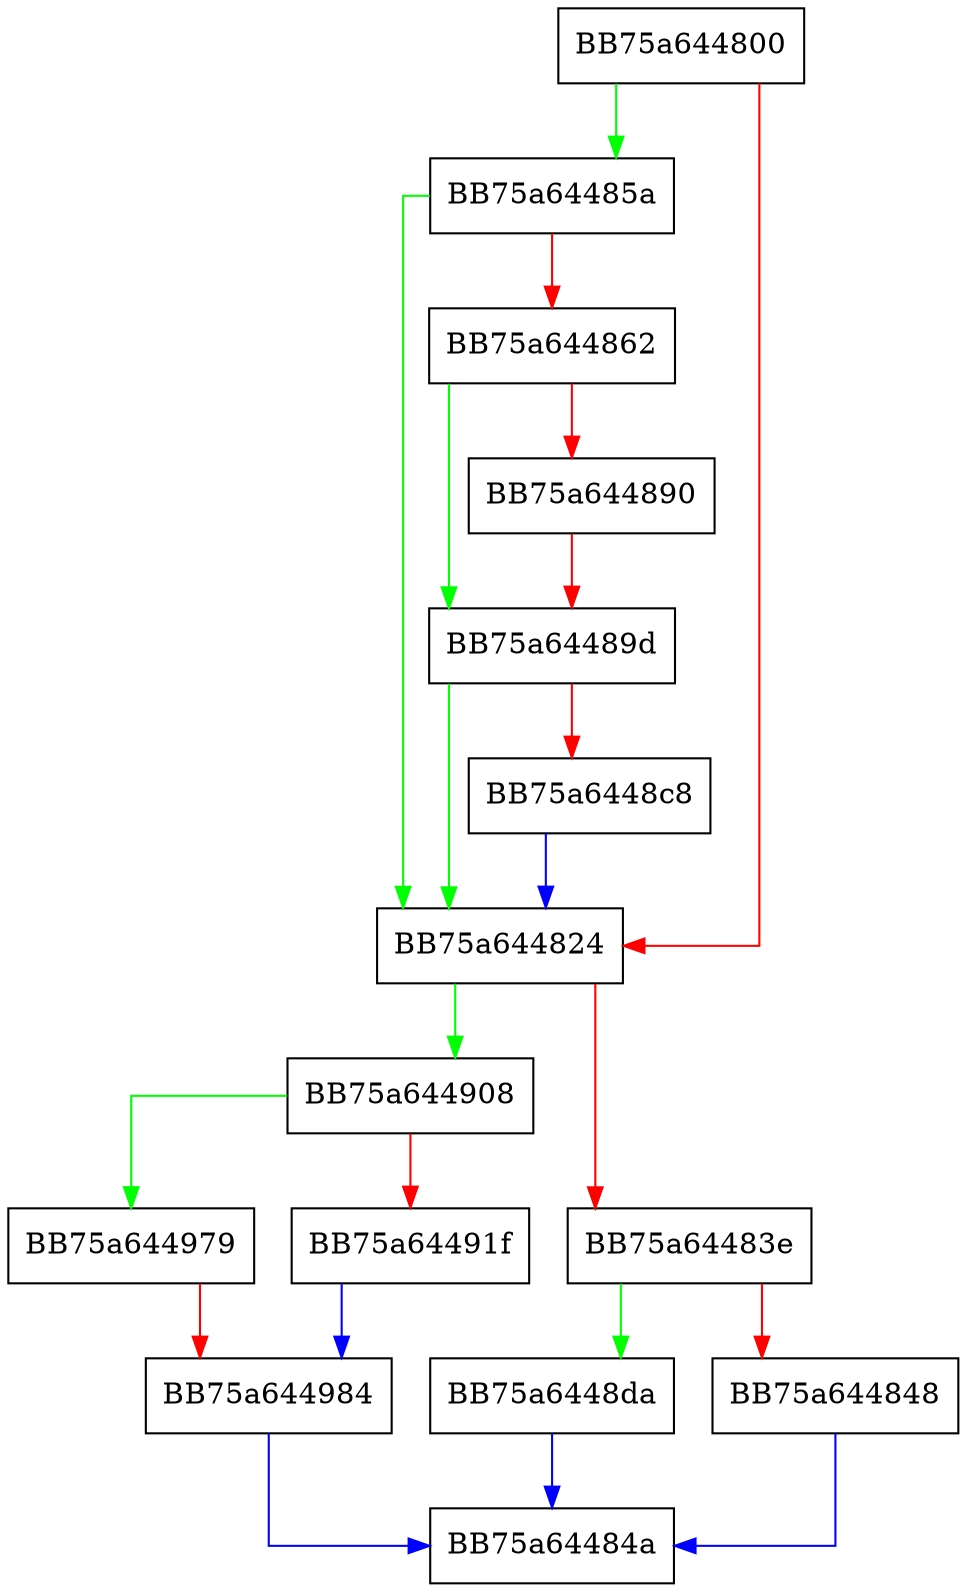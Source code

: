 digraph read_IO_port {
  node [shape="box"];
  graph [splines=ortho];
  BB75a644800 -> BB75a64485a [color="green"];
  BB75a644800 -> BB75a644824 [color="red"];
  BB75a644824 -> BB75a644908 [color="green"];
  BB75a644824 -> BB75a64483e [color="red"];
  BB75a64483e -> BB75a6448da [color="green"];
  BB75a64483e -> BB75a644848 [color="red"];
  BB75a644848 -> BB75a64484a [color="blue"];
  BB75a64485a -> BB75a644824 [color="green"];
  BB75a64485a -> BB75a644862 [color="red"];
  BB75a644862 -> BB75a64489d [color="green"];
  BB75a644862 -> BB75a644890 [color="red"];
  BB75a644890 -> BB75a64489d [color="red"];
  BB75a64489d -> BB75a644824 [color="green"];
  BB75a64489d -> BB75a6448c8 [color="red"];
  BB75a6448c8 -> BB75a644824 [color="blue"];
  BB75a6448da -> BB75a64484a [color="blue"];
  BB75a644908 -> BB75a644979 [color="green"];
  BB75a644908 -> BB75a64491f [color="red"];
  BB75a64491f -> BB75a644984 [color="blue"];
  BB75a644979 -> BB75a644984 [color="red"];
  BB75a644984 -> BB75a64484a [color="blue"];
}